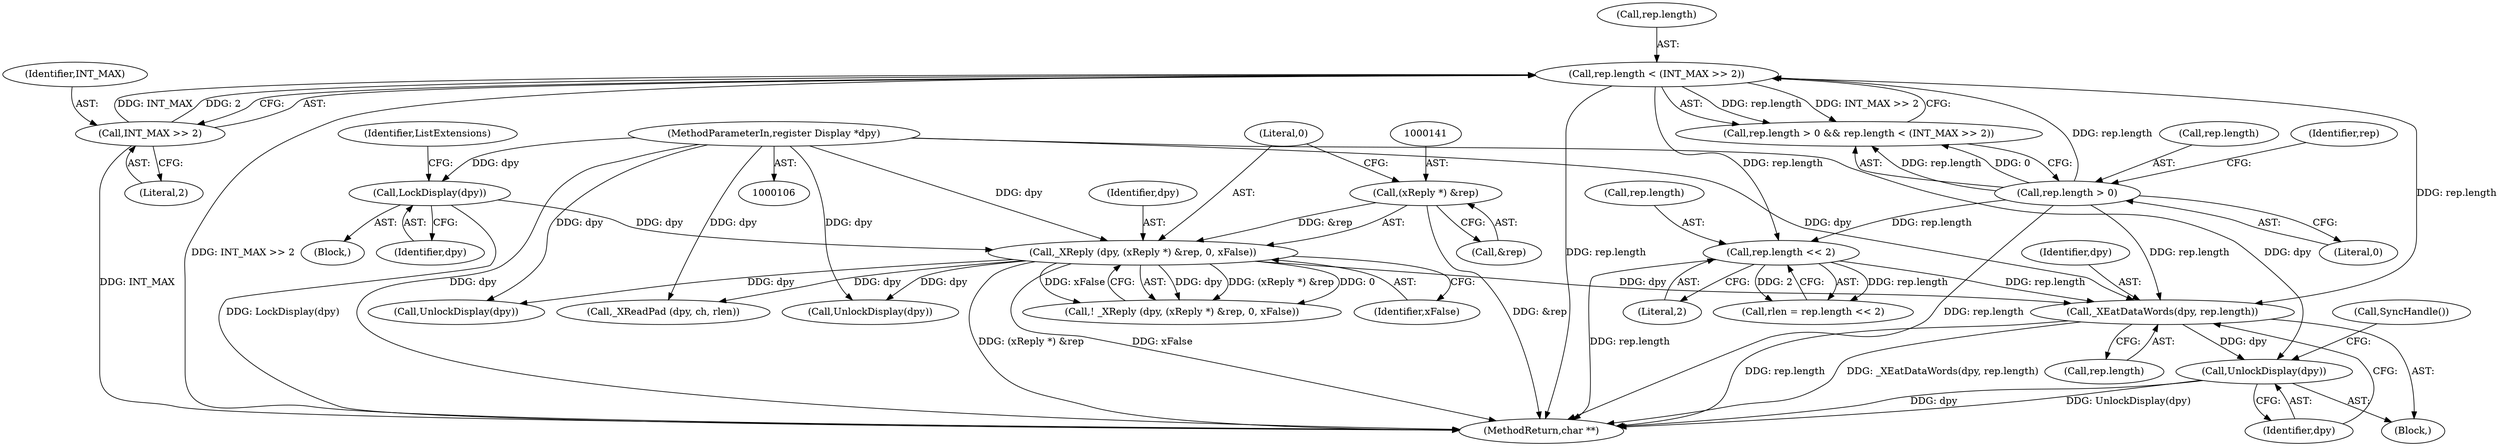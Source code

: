 digraph "0_libx11_dbf72805fd9d7b1846fe9a11b46f3994bfc27fea_0@pointer" {
"1000207" [label="(Call,_XEatDataWords(dpy, rep.length))"];
"1000138" [label="(Call,_XReply (dpy, (xReply *) &rep, 0, xFalse))"];
"1000131" [label="(Call,LockDisplay(dpy))"];
"1000107" [label="(MethodParameterIn,register Display *dpy)"];
"1000140" [label="(Call,(xReply *) &rep)"];
"1000185" [label="(Call,rep.length << 2)"];
"1000175" [label="(Call,rep.length < (INT_MAX >> 2))"];
"1000170" [label="(Call,rep.length > 0)"];
"1000179" [label="(Call,INT_MAX >> 2)"];
"1000212" [label="(Call,UnlockDisplay(dpy))"];
"1000137" [label="(Call,! _XReply (dpy, (xReply *) &rep, 0, xFalse))"];
"1000109" [label="(Block,)"];
"1000171" [label="(Call,rep.length)"];
"1000176" [label="(Call,rep.length)"];
"1000214" [label="(Call,SyncHandle())"];
"1000147" [label="(Call,UnlockDisplay(dpy))"];
"1000202" [label="(Block,)"];
"1000219" [label="(Call,_XReadPad (dpy, ch, rlen))"];
"1000287" [label="(Call,UnlockDisplay(dpy))"];
"1000213" [label="(Identifier,dpy)"];
"1000208" [label="(Identifier,dpy)"];
"1000180" [label="(Identifier,INT_MAX)"];
"1000189" [label="(Literal,2)"];
"1000175" [label="(Call,rep.length < (INT_MAX >> 2))"];
"1000177" [label="(Identifier,rep)"];
"1000212" [label="(Call,UnlockDisplay(dpy))"];
"1000292" [label="(MethodReturn,char **)"];
"1000139" [label="(Identifier,dpy)"];
"1000170" [label="(Call,rep.length > 0)"];
"1000107" [label="(MethodParameterIn,register Display *dpy)"];
"1000186" [label="(Call,rep.length)"];
"1000174" [label="(Literal,0)"];
"1000131" [label="(Call,LockDisplay(dpy))"];
"1000132" [label="(Identifier,dpy)"];
"1000183" [label="(Call,rlen = rep.length << 2)"];
"1000138" [label="(Call,_XReply (dpy, (xReply *) &rep, 0, xFalse))"];
"1000179" [label="(Call,INT_MAX >> 2)"];
"1000134" [label="(Identifier,ListExtensions)"];
"1000209" [label="(Call,rep.length)"];
"1000145" [label="(Identifier,xFalse)"];
"1000140" [label="(Call,(xReply *) &rep)"];
"1000169" [label="(Call,rep.length > 0 && rep.length < (INT_MAX >> 2))"];
"1000142" [label="(Call,&rep)"];
"1000181" [label="(Literal,2)"];
"1000207" [label="(Call,_XEatDataWords(dpy, rep.length))"];
"1000185" [label="(Call,rep.length << 2)"];
"1000144" [label="(Literal,0)"];
"1000207" -> "1000202"  [label="AST: "];
"1000207" -> "1000209"  [label="CFG: "];
"1000208" -> "1000207"  [label="AST: "];
"1000209" -> "1000207"  [label="AST: "];
"1000213" -> "1000207"  [label="CFG: "];
"1000207" -> "1000292"  [label="DDG: rep.length"];
"1000207" -> "1000292"  [label="DDG: _XEatDataWords(dpy, rep.length)"];
"1000138" -> "1000207"  [label="DDG: dpy"];
"1000107" -> "1000207"  [label="DDG: dpy"];
"1000185" -> "1000207"  [label="DDG: rep.length"];
"1000175" -> "1000207"  [label="DDG: rep.length"];
"1000170" -> "1000207"  [label="DDG: rep.length"];
"1000207" -> "1000212"  [label="DDG: dpy"];
"1000138" -> "1000137"  [label="AST: "];
"1000138" -> "1000145"  [label="CFG: "];
"1000139" -> "1000138"  [label="AST: "];
"1000140" -> "1000138"  [label="AST: "];
"1000144" -> "1000138"  [label="AST: "];
"1000145" -> "1000138"  [label="AST: "];
"1000137" -> "1000138"  [label="CFG: "];
"1000138" -> "1000292"  [label="DDG: (xReply *) &rep"];
"1000138" -> "1000292"  [label="DDG: xFalse"];
"1000138" -> "1000137"  [label="DDG: dpy"];
"1000138" -> "1000137"  [label="DDG: (xReply *) &rep"];
"1000138" -> "1000137"  [label="DDG: 0"];
"1000138" -> "1000137"  [label="DDG: xFalse"];
"1000131" -> "1000138"  [label="DDG: dpy"];
"1000107" -> "1000138"  [label="DDG: dpy"];
"1000140" -> "1000138"  [label="DDG: &rep"];
"1000138" -> "1000147"  [label="DDG: dpy"];
"1000138" -> "1000219"  [label="DDG: dpy"];
"1000138" -> "1000287"  [label="DDG: dpy"];
"1000131" -> "1000109"  [label="AST: "];
"1000131" -> "1000132"  [label="CFG: "];
"1000132" -> "1000131"  [label="AST: "];
"1000134" -> "1000131"  [label="CFG: "];
"1000131" -> "1000292"  [label="DDG: LockDisplay(dpy)"];
"1000107" -> "1000131"  [label="DDG: dpy"];
"1000107" -> "1000106"  [label="AST: "];
"1000107" -> "1000292"  [label="DDG: dpy"];
"1000107" -> "1000147"  [label="DDG: dpy"];
"1000107" -> "1000212"  [label="DDG: dpy"];
"1000107" -> "1000219"  [label="DDG: dpy"];
"1000107" -> "1000287"  [label="DDG: dpy"];
"1000140" -> "1000142"  [label="CFG: "];
"1000141" -> "1000140"  [label="AST: "];
"1000142" -> "1000140"  [label="AST: "];
"1000144" -> "1000140"  [label="CFG: "];
"1000140" -> "1000292"  [label="DDG: &rep"];
"1000185" -> "1000183"  [label="AST: "];
"1000185" -> "1000189"  [label="CFG: "];
"1000186" -> "1000185"  [label="AST: "];
"1000189" -> "1000185"  [label="AST: "];
"1000183" -> "1000185"  [label="CFG: "];
"1000185" -> "1000292"  [label="DDG: rep.length"];
"1000185" -> "1000183"  [label="DDG: rep.length"];
"1000185" -> "1000183"  [label="DDG: 2"];
"1000175" -> "1000185"  [label="DDG: rep.length"];
"1000170" -> "1000185"  [label="DDG: rep.length"];
"1000175" -> "1000169"  [label="AST: "];
"1000175" -> "1000179"  [label="CFG: "];
"1000176" -> "1000175"  [label="AST: "];
"1000179" -> "1000175"  [label="AST: "];
"1000169" -> "1000175"  [label="CFG: "];
"1000175" -> "1000292"  [label="DDG: INT_MAX >> 2"];
"1000175" -> "1000292"  [label="DDG: rep.length"];
"1000175" -> "1000169"  [label="DDG: rep.length"];
"1000175" -> "1000169"  [label="DDG: INT_MAX >> 2"];
"1000170" -> "1000175"  [label="DDG: rep.length"];
"1000179" -> "1000175"  [label="DDG: INT_MAX"];
"1000179" -> "1000175"  [label="DDG: 2"];
"1000170" -> "1000169"  [label="AST: "];
"1000170" -> "1000174"  [label="CFG: "];
"1000171" -> "1000170"  [label="AST: "];
"1000174" -> "1000170"  [label="AST: "];
"1000177" -> "1000170"  [label="CFG: "];
"1000169" -> "1000170"  [label="CFG: "];
"1000170" -> "1000292"  [label="DDG: rep.length"];
"1000170" -> "1000169"  [label="DDG: rep.length"];
"1000170" -> "1000169"  [label="DDG: 0"];
"1000179" -> "1000181"  [label="CFG: "];
"1000180" -> "1000179"  [label="AST: "];
"1000181" -> "1000179"  [label="AST: "];
"1000179" -> "1000292"  [label="DDG: INT_MAX"];
"1000212" -> "1000202"  [label="AST: "];
"1000212" -> "1000213"  [label="CFG: "];
"1000213" -> "1000212"  [label="AST: "];
"1000214" -> "1000212"  [label="CFG: "];
"1000212" -> "1000292"  [label="DDG: UnlockDisplay(dpy)"];
"1000212" -> "1000292"  [label="DDG: dpy"];
}
